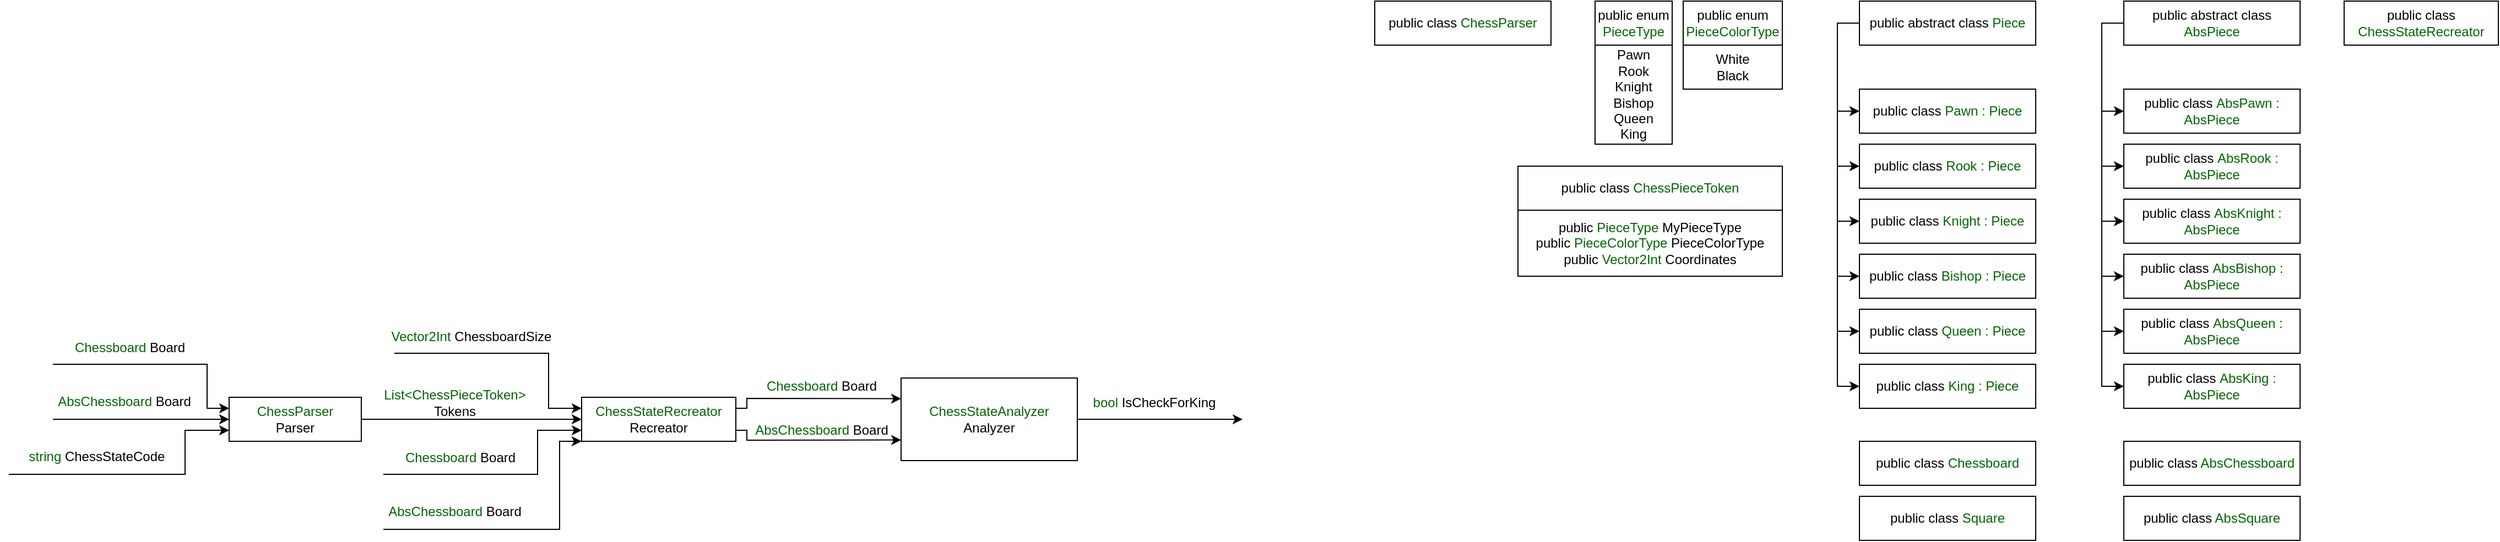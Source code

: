 <mxfile version="15.5.2" type="device"><diagram name="Page-1" id="42789a77-a242-8287-6e28-9cd8cfd52e62"><mxGraphModel dx="3185" dy="635" grid="1" gridSize="10" guides="1" tooltips="1" connect="1" arrows="1" fold="1" page="0" pageScale="1" pageWidth="1100" pageHeight="850" background="none" math="0" shadow="0"><root><mxCell id="0"/><mxCell id="1" parent="0"/><mxCell id="kITRwJvMoC09eJjtB9Mg-1" value="public abstract class &lt;font color=&quot;#006600&quot;&gt;AbsPiece&lt;/font&gt;" style="rounded=0;whiteSpace=wrap;html=1;" parent="1" vertex="1"><mxGeometry x="40" y="200" width="160" height="40" as="geometry"/></mxCell><mxCell id="kITRwJvMoC09eJjtB9Mg-2" value="public class&amp;nbsp;&lt;font color=&quot;#006600&quot;&gt;AbsPawn : AbsPiece&lt;/font&gt;" style="rounded=0;whiteSpace=wrap;html=1;" parent="1" vertex="1"><mxGeometry x="40" y="280" width="160" height="40" as="geometry"/></mxCell><mxCell id="kITRwJvMoC09eJjtB9Mg-3" value="public class&amp;nbsp;&lt;font color=&quot;#006600&quot;&gt;AbsRook : AbsPiece&lt;/font&gt;" style="rounded=0;whiteSpace=wrap;html=1;" parent="1" vertex="1"><mxGeometry x="40" y="330" width="160" height="40" as="geometry"/></mxCell><mxCell id="kITRwJvMoC09eJjtB9Mg-4" value="public class&amp;nbsp;&lt;font color=&quot;#006600&quot;&gt;AbsKnight : AbsPiece&lt;/font&gt;" style="rounded=0;whiteSpace=wrap;html=1;" parent="1" vertex="1"><mxGeometry x="40" y="380" width="160" height="40" as="geometry"/></mxCell><mxCell id="kITRwJvMoC09eJjtB9Mg-6" value="public class&amp;nbsp;&lt;font color=&quot;#006600&quot;&gt;AbsBishop : AbsPiece&lt;/font&gt;" style="rounded=0;whiteSpace=wrap;html=1;" parent="1" vertex="1"><mxGeometry x="40" y="430" width="160" height="40" as="geometry"/></mxCell><mxCell id="kITRwJvMoC09eJjtB9Mg-7" value="public class&amp;nbsp;&lt;font color=&quot;#006600&quot;&gt;AbsQueen : AbsPiece&lt;/font&gt;" style="rounded=0;whiteSpace=wrap;html=1;" parent="1" vertex="1"><mxGeometry x="40" y="480" width="160" height="40" as="geometry"/></mxCell><mxCell id="kITRwJvMoC09eJjtB9Mg-8" value="public class&amp;nbsp;&lt;font color=&quot;#006600&quot;&gt;AbsKing : AbsPiece&lt;/font&gt;" style="rounded=0;whiteSpace=wrap;html=1;" parent="1" vertex="1"><mxGeometry x="40" y="530" width="160" height="40" as="geometry"/></mxCell><mxCell id="kITRwJvMoC09eJjtB9Mg-9" value="" style="endArrow=classic;html=1;rounded=0;fontColor=#006600;entryX=0;entryY=0.5;entryDx=0;entryDy=0;exitX=0;exitY=0.5;exitDx=0;exitDy=0;" parent="1" source="kITRwJvMoC09eJjtB9Mg-1" target="kITRwJvMoC09eJjtB9Mg-2" edge="1"><mxGeometry width="50" height="50" relative="1" as="geometry"><mxPoint x="70" y="350" as="sourcePoint"/><mxPoint x="120" y="300" as="targetPoint"/><Array as="points"><mxPoint x="20" y="220"/><mxPoint x="20" y="300"/></Array></mxGeometry></mxCell><mxCell id="kITRwJvMoC09eJjtB9Mg-10" value="" style="endArrow=classic;html=1;rounded=0;fontColor=#006600;entryX=0;entryY=0.5;entryDx=0;entryDy=0;exitX=0;exitY=0.5;exitDx=0;exitDy=0;" parent="1" source="kITRwJvMoC09eJjtB9Mg-1" target="kITRwJvMoC09eJjtB9Mg-3" edge="1"><mxGeometry width="50" height="50" relative="1" as="geometry"><mxPoint x="40" y="410" as="sourcePoint"/><mxPoint x="90" y="360" as="targetPoint"/><Array as="points"><mxPoint x="20" y="220"/><mxPoint x="20" y="350"/></Array></mxGeometry></mxCell><mxCell id="kITRwJvMoC09eJjtB9Mg-11" value="" style="endArrow=classic;html=1;rounded=0;fontColor=#006600;entryX=0;entryY=0.5;entryDx=0;entryDy=0;exitX=0;exitY=0.5;exitDx=0;exitDy=0;" parent="1" source="kITRwJvMoC09eJjtB9Mg-1" target="kITRwJvMoC09eJjtB9Mg-4" edge="1"><mxGeometry width="50" height="50" relative="1" as="geometry"><mxPoint x="50" y="230" as="sourcePoint"/><mxPoint x="50" y="360" as="targetPoint"/><Array as="points"><mxPoint x="20" y="220"/><mxPoint x="20" y="400"/></Array></mxGeometry></mxCell><mxCell id="kITRwJvMoC09eJjtB9Mg-12" value="" style="endArrow=classic;html=1;rounded=0;fontColor=#006600;entryX=0;entryY=0.5;entryDx=0;entryDy=0;exitX=0;exitY=0.5;exitDx=0;exitDy=0;" parent="1" source="kITRwJvMoC09eJjtB9Mg-1" target="kITRwJvMoC09eJjtB9Mg-6" edge="1"><mxGeometry width="50" height="50" relative="1" as="geometry"><mxPoint x="60" y="240" as="sourcePoint"/><mxPoint x="60" y="370" as="targetPoint"/><Array as="points"><mxPoint x="20" y="220"/><mxPoint x="20" y="450"/></Array></mxGeometry></mxCell><mxCell id="kITRwJvMoC09eJjtB9Mg-13" value="" style="endArrow=classic;html=1;rounded=0;fontColor=#006600;entryX=0;entryY=0.5;entryDx=0;entryDy=0;exitX=0;exitY=0.5;exitDx=0;exitDy=0;" parent="1" source="kITRwJvMoC09eJjtB9Mg-1" target="kITRwJvMoC09eJjtB9Mg-7" edge="1"><mxGeometry width="50" height="50" relative="1" as="geometry"><mxPoint x="20" y="250" as="sourcePoint"/><mxPoint x="20" y="380" as="targetPoint"/><Array as="points"><mxPoint x="20" y="220"/><mxPoint x="20" y="500"/></Array></mxGeometry></mxCell><mxCell id="kITRwJvMoC09eJjtB9Mg-14" value="" style="endArrow=classic;html=1;rounded=0;fontColor=#006600;entryX=0;entryY=0.5;entryDx=0;entryDy=0;exitX=0;exitY=0.5;exitDx=0;exitDy=0;" parent="1" source="kITRwJvMoC09eJjtB9Mg-1" target="kITRwJvMoC09eJjtB9Mg-8" edge="1"><mxGeometry width="50" height="50" relative="1" as="geometry"><mxPoint x="80" y="260" as="sourcePoint"/><mxPoint x="80" y="390" as="targetPoint"/><Array as="points"><mxPoint x="20" y="220"/><mxPoint x="20" y="550"/></Array></mxGeometry></mxCell><mxCell id="kITRwJvMoC09eJjtB9Mg-15" value="public class &lt;font color=&quot;#006600&quot;&gt;AbsSquare&lt;/font&gt;" style="rounded=0;whiteSpace=wrap;html=1;" parent="1" vertex="1"><mxGeometry x="40" y="650" width="160" height="40" as="geometry"/></mxCell><mxCell id="kITRwJvMoC09eJjtB9Mg-16" value="public class &lt;font color=&quot;#006600&quot;&gt;AbsChessboard&lt;/font&gt;" style="rounded=0;whiteSpace=wrap;html=1;" parent="1" vertex="1"><mxGeometry x="40" y="600" width="160" height="40" as="geometry"/></mxCell><mxCell id="kITRwJvMoC09eJjtB9Mg-17" value="public abstract class &lt;font color=&quot;#006600&quot;&gt;Piece&lt;/font&gt;" style="rounded=0;whiteSpace=wrap;html=1;" parent="1" vertex="1"><mxGeometry x="-200" y="200" width="160" height="40" as="geometry"/></mxCell><mxCell id="kITRwJvMoC09eJjtB9Mg-18" value="public class&amp;nbsp;&lt;font color=&quot;#006600&quot;&gt;Pawn : Piece&lt;/font&gt;" style="rounded=0;whiteSpace=wrap;html=1;" parent="1" vertex="1"><mxGeometry x="-200" y="280" width="160" height="40" as="geometry"/></mxCell><mxCell id="kITRwJvMoC09eJjtB9Mg-19" value="public class&amp;nbsp;&lt;font color=&quot;#006600&quot;&gt;Rook : Piece&lt;/font&gt;" style="rounded=0;whiteSpace=wrap;html=1;" parent="1" vertex="1"><mxGeometry x="-200" y="330" width="160" height="40" as="geometry"/></mxCell><mxCell id="kITRwJvMoC09eJjtB9Mg-20" value="public class&amp;nbsp;&lt;font color=&quot;#006600&quot;&gt;Knight : Piece&lt;/font&gt;" style="rounded=0;whiteSpace=wrap;html=1;" parent="1" vertex="1"><mxGeometry x="-200" y="380" width="160" height="40" as="geometry"/></mxCell><mxCell id="kITRwJvMoC09eJjtB9Mg-21" value="public class&amp;nbsp;&lt;font color=&quot;#006600&quot;&gt;Bishop : Piece&lt;/font&gt;" style="rounded=0;whiteSpace=wrap;html=1;" parent="1" vertex="1"><mxGeometry x="-200" y="430" width="160" height="40" as="geometry"/></mxCell><mxCell id="kITRwJvMoC09eJjtB9Mg-22" value="public class&amp;nbsp;&lt;font color=&quot;#006600&quot;&gt;Queen : Piece&lt;/font&gt;" style="rounded=0;whiteSpace=wrap;html=1;" parent="1" vertex="1"><mxGeometry x="-200" y="480" width="160" height="40" as="geometry"/></mxCell><mxCell id="kITRwJvMoC09eJjtB9Mg-23" value="public class&amp;nbsp;&lt;font color=&quot;#006600&quot;&gt;King : Piece&lt;/font&gt;" style="rounded=0;whiteSpace=wrap;html=1;" parent="1" vertex="1"><mxGeometry x="-200" y="530" width="160" height="40" as="geometry"/></mxCell><mxCell id="kITRwJvMoC09eJjtB9Mg-24" value="" style="endArrow=classic;html=1;rounded=0;fontColor=#006600;entryX=0;entryY=0.5;entryDx=0;entryDy=0;exitX=0;exitY=0.5;exitDx=0;exitDy=0;" parent="1" source="kITRwJvMoC09eJjtB9Mg-17" target="kITRwJvMoC09eJjtB9Mg-18" edge="1"><mxGeometry width="50" height="50" relative="1" as="geometry"><mxPoint x="-170" y="350" as="sourcePoint"/><mxPoint x="-120" y="300" as="targetPoint"/><Array as="points"><mxPoint x="-220" y="220"/><mxPoint x="-220" y="300"/></Array></mxGeometry></mxCell><mxCell id="kITRwJvMoC09eJjtB9Mg-25" value="" style="endArrow=classic;html=1;rounded=0;fontColor=#006600;entryX=0;entryY=0.5;entryDx=0;entryDy=0;exitX=0;exitY=0.5;exitDx=0;exitDy=0;" parent="1" source="kITRwJvMoC09eJjtB9Mg-17" target="kITRwJvMoC09eJjtB9Mg-19" edge="1"><mxGeometry width="50" height="50" relative="1" as="geometry"><mxPoint x="-200" y="410" as="sourcePoint"/><mxPoint x="-150" y="360" as="targetPoint"/><Array as="points"><mxPoint x="-220" y="220"/><mxPoint x="-220" y="350"/></Array></mxGeometry></mxCell><mxCell id="kITRwJvMoC09eJjtB9Mg-26" value="" style="endArrow=classic;html=1;rounded=0;fontColor=#006600;entryX=0;entryY=0.5;entryDx=0;entryDy=0;exitX=0;exitY=0.5;exitDx=0;exitDy=0;" parent="1" source="kITRwJvMoC09eJjtB9Mg-17" target="kITRwJvMoC09eJjtB9Mg-20" edge="1"><mxGeometry width="50" height="50" relative="1" as="geometry"><mxPoint x="-190" y="230" as="sourcePoint"/><mxPoint x="-190" y="360" as="targetPoint"/><Array as="points"><mxPoint x="-220" y="220"/><mxPoint x="-220" y="400"/></Array></mxGeometry></mxCell><mxCell id="kITRwJvMoC09eJjtB9Mg-27" value="" style="endArrow=classic;html=1;rounded=0;fontColor=#006600;entryX=0;entryY=0.5;entryDx=0;entryDy=0;exitX=0;exitY=0.5;exitDx=0;exitDy=0;" parent="1" source="kITRwJvMoC09eJjtB9Mg-17" target="kITRwJvMoC09eJjtB9Mg-21" edge="1"><mxGeometry width="50" height="50" relative="1" as="geometry"><mxPoint x="-180" y="240" as="sourcePoint"/><mxPoint x="-180" y="370" as="targetPoint"/><Array as="points"><mxPoint x="-220" y="220"/><mxPoint x="-220" y="450"/></Array></mxGeometry></mxCell><mxCell id="kITRwJvMoC09eJjtB9Mg-28" value="" style="endArrow=classic;html=1;rounded=0;fontColor=#006600;entryX=0;entryY=0.5;entryDx=0;entryDy=0;exitX=0;exitY=0.5;exitDx=0;exitDy=0;" parent="1" source="kITRwJvMoC09eJjtB9Mg-17" target="kITRwJvMoC09eJjtB9Mg-22" edge="1"><mxGeometry width="50" height="50" relative="1" as="geometry"><mxPoint x="-220" y="250" as="sourcePoint"/><mxPoint x="-220" y="380" as="targetPoint"/><Array as="points"><mxPoint x="-220" y="220"/><mxPoint x="-220" y="500"/></Array></mxGeometry></mxCell><mxCell id="kITRwJvMoC09eJjtB9Mg-29" value="" style="endArrow=classic;html=1;rounded=0;fontColor=#006600;entryX=0;entryY=0.5;entryDx=0;entryDy=0;exitX=0;exitY=0.5;exitDx=0;exitDy=0;" parent="1" source="kITRwJvMoC09eJjtB9Mg-17" target="kITRwJvMoC09eJjtB9Mg-23" edge="1"><mxGeometry width="50" height="50" relative="1" as="geometry"><mxPoint x="-160" y="260" as="sourcePoint"/><mxPoint x="-160" y="390" as="targetPoint"/><Array as="points"><mxPoint x="-220" y="220"/><mxPoint x="-220" y="550"/></Array></mxGeometry></mxCell><mxCell id="kITRwJvMoC09eJjtB9Mg-30" value="public class &lt;font color=&quot;#006600&quot;&gt;Square&lt;/font&gt;" style="rounded=0;whiteSpace=wrap;html=1;" parent="1" vertex="1"><mxGeometry x="-200" y="650" width="160" height="40" as="geometry"/></mxCell><mxCell id="kITRwJvMoC09eJjtB9Mg-31" value="public class &lt;font color=&quot;#006600&quot;&gt;Chessboard&lt;/font&gt;" style="rounded=0;whiteSpace=wrap;html=1;" parent="1" vertex="1"><mxGeometry x="-200" y="600" width="160" height="40" as="geometry"/></mxCell><mxCell id="kITRwJvMoC09eJjtB9Mg-32" value="&lt;font color=&quot;#000000&quot;&gt;public enum&lt;/font&gt; PieceType" style="rounded=0;whiteSpace=wrap;html=1;fontColor=#006600;" parent="1" vertex="1"><mxGeometry x="-440" y="200" width="70" height="40" as="geometry"/></mxCell><mxCell id="kITRwJvMoC09eJjtB9Mg-33" value="&lt;font color=&quot;#000000&quot;&gt;Pawn&lt;br&gt;Rook&lt;br&gt;Knight&lt;br&gt;Bishop&lt;br&gt;Queen&lt;br&gt;King&lt;br&gt;&lt;/font&gt;" style="rounded=0;whiteSpace=wrap;html=1;fontColor=#006600;" parent="1" vertex="1"><mxGeometry x="-440" y="240" width="70" height="90" as="geometry"/></mxCell><mxCell id="kITRwJvMoC09eJjtB9Mg-34" value="&lt;font color=&quot;#000000&quot;&gt;public enum&lt;/font&gt; PieceColorType" style="rounded=0;whiteSpace=wrap;html=1;fontColor=#006600;" parent="1" vertex="1"><mxGeometry x="-360" y="200" width="90" height="40" as="geometry"/></mxCell><mxCell id="kITRwJvMoC09eJjtB9Mg-35" value="&lt;font color=&quot;#000000&quot;&gt;White&lt;br&gt;Black&lt;br&gt;&lt;/font&gt;" style="rounded=0;whiteSpace=wrap;html=1;fontColor=#006600;" parent="1" vertex="1"><mxGeometry x="-360" y="240" width="90" height="40" as="geometry"/></mxCell><mxCell id="kITRwJvMoC09eJjtB9Mg-36" value="public class &lt;font color=&quot;#006600&quot;&gt;ChessParser&lt;/font&gt;" style="rounded=0;whiteSpace=wrap;html=1;fontColor=#000000;" parent="1" vertex="1"><mxGeometry x="-640" y="200" width="160" height="40" as="geometry"/></mxCell><mxCell id="kITRwJvMoC09eJjtB9Mg-38" value="ChessParser&lt;br&gt;&lt;font color=&quot;#000000&quot;&gt;Parser&lt;/font&gt;" style="rounded=1;whiteSpace=wrap;html=1;fontColor=#006600;arcSize=0;" parent="1" vertex="1"><mxGeometry x="-1680" y="560" width="120" height="40" as="geometry"/></mxCell><mxCell id="kITRwJvMoC09eJjtB9Mg-39" value="" style="endArrow=classic;html=1;rounded=0;fontColor=#006600;exitX=1;exitY=0.5;exitDx=0;exitDy=0;entryX=0;entryY=0.5;entryDx=0;entryDy=0;" parent="1" source="kITRwJvMoC09eJjtB9Mg-38" target="kITRwJvMoC09eJjtB9Mg-54" edge="1"><mxGeometry width="50" height="50" relative="1" as="geometry"><mxPoint x="-1540" y="640" as="sourcePoint"/><mxPoint x="-1520" y="580" as="targetPoint"/></mxGeometry></mxCell><mxCell id="kITRwJvMoC09eJjtB9Mg-41" value="&lt;font color=&quot;#000000&quot;&gt;public class&lt;/font&gt; ChessPieceToken" style="rounded=0;whiteSpace=wrap;html=1;fontColor=#006600;" parent="1" vertex="1"><mxGeometry x="-510" y="350" width="240" height="40" as="geometry"/></mxCell><mxCell id="kITRwJvMoC09eJjtB9Mg-42" value="&lt;font color=&quot;#000000&quot;&gt;public &lt;/font&gt;PieceType &lt;font color=&quot;#000000&quot;&gt;MyPieceType&lt;br&gt;public&amp;nbsp;&lt;/font&gt;PieceColorType &lt;font color=&quot;#000000&quot;&gt;PieceColorType&lt;br&gt;public &lt;/font&gt;Vector2Int &lt;font color=&quot;#000000&quot;&gt;Coordinates&lt;br&gt;&lt;/font&gt;" style="rounded=0;whiteSpace=wrap;html=1;fontColor=#006600;" parent="1" vertex="1"><mxGeometry x="-510" y="390" width="240" height="60" as="geometry"/></mxCell><mxCell id="kITRwJvMoC09eJjtB9Mg-45" value="" style="endArrow=classic;html=1;rounded=0;fontColor=#006600;entryX=0;entryY=0.25;entryDx=0;entryDy=0;" parent="1" target="kITRwJvMoC09eJjtB9Mg-38" edge="1"><mxGeometry width="50" height="50" relative="1" as="geometry"><mxPoint x="-1840" y="530" as="sourcePoint"/><mxPoint x="-1700" y="580" as="targetPoint"/><Array as="points"><mxPoint x="-1700" y="530"/><mxPoint x="-1700" y="570"/></Array></mxGeometry></mxCell><mxCell id="kITRwJvMoC09eJjtB9Mg-49" value="" style="endArrow=classic;html=1;rounded=0;fontColor=#006600;entryX=0;entryY=0.5;entryDx=0;entryDy=0;" parent="1" target="kITRwJvMoC09eJjtB9Mg-38" edge="1"><mxGeometry width="50" height="50" relative="1" as="geometry"><mxPoint x="-1840" y="580" as="sourcePoint"/><mxPoint x="-1670" y="590" as="targetPoint"/><Array as="points"><mxPoint x="-1840" y="580"/></Array></mxGeometry></mxCell><mxCell id="kITRwJvMoC09eJjtB9Mg-51" value="" style="endArrow=classic;html=1;rounded=0;fontColor=#006600;entryX=0;entryY=0.75;entryDx=0;entryDy=0;" parent="1" target="kITRwJvMoC09eJjtB9Mg-38" edge="1"><mxGeometry width="50" height="50" relative="1" as="geometry"><mxPoint x="-1880" y="630" as="sourcePoint"/><mxPoint x="-1670" y="590" as="targetPoint"/><Array as="points"><mxPoint x="-1720" y="630"/><mxPoint x="-1720" y="590"/></Array></mxGeometry></mxCell><mxCell id="kITRwJvMoC09eJjtB9Mg-54" value="ChessStateRecreator&lt;br&gt;&lt;font color=&quot;#000000&quot;&gt;Recreator&lt;/font&gt;" style="rounded=1;whiteSpace=wrap;html=1;fontColor=#006600;arcSize=0;" parent="1" vertex="1"><mxGeometry x="-1360" y="560" width="140" height="40" as="geometry"/></mxCell><mxCell id="m2KV2uqnyDeZVi0XsWqS-1" value="&lt;span style=&quot;color: rgb(0 , 102 , 0)&quot;&gt;List&amp;lt;ChessPieceToken&amp;gt;&lt;/span&gt;&lt;br style=&quot;color: rgb(0 , 102 , 0)&quot;&gt;&lt;font color=&quot;#000000&quot;&gt;Tokens&lt;/font&gt;" style="text;html=1;strokeColor=none;fillColor=none;align=center;verticalAlign=middle;whiteSpace=wrap;rounded=0;" vertex="1" parent="1"><mxGeometry x="-1545" y="550" width="140" height="30" as="geometry"/></mxCell><mxCell id="m2KV2uqnyDeZVi0XsWqS-6" value="&lt;span style=&quot;color: rgb(0 , 102 , 0)&quot;&gt;Chessboard&amp;nbsp;&lt;/span&gt;&lt;font color=&quot;#000000&quot;&gt;Board&lt;/font&gt;" style="text;html=1;strokeColor=none;fillColor=none;align=center;verticalAlign=middle;whiteSpace=wrap;rounded=0;" vertex="1" parent="1"><mxGeometry x="-1820" y="500" width="100" height="30" as="geometry"/></mxCell><mxCell id="m2KV2uqnyDeZVi0XsWqS-7" value="&lt;span style=&quot;color: rgb(0 , 102 , 0) ; font-family: &amp;#34;helvetica&amp;#34; ; font-size: 12px ; font-style: normal ; font-weight: 400 ; letter-spacing: normal ; text-indent: 0px ; text-transform: none ; word-spacing: 0px ; background-color: rgb(255 , 255 , 255) ; display: inline ; float: none&quot;&gt;AbsChessboard&amp;nbsp;&lt;/span&gt;&lt;font color=&quot;#000000&quot; style=&quot;font-family: &amp;#34;helvetica&amp;#34; ; font-size: 12px ; font-style: normal ; font-weight: 400 ; letter-spacing: normal ; text-indent: 0px ; text-transform: none ; word-spacing: 0px ; background-color: rgb(255 , 255 , 255)&quot;&gt;Board&lt;/font&gt;" style="text;whiteSpace=wrap;html=1;align=center;" vertex="1" parent="1"><mxGeometry x="-1840" y="550" width="130" height="30" as="geometry"/></mxCell><mxCell id="m2KV2uqnyDeZVi0XsWqS-8" value="&lt;span style=&quot;color: rgb(0 , 102 , 0) ; font-family: &amp;#34;helvetica&amp;#34; ; font-size: 12px ; font-style: normal ; font-weight: 400 ; letter-spacing: normal ; text-indent: 0px ; text-transform: none ; word-spacing: 0px ; background-color: rgb(255 , 255 , 255) ; display: inline ; float: none&quot;&gt;string&lt;span&gt;&amp;nbsp;&lt;/span&gt;&lt;/span&gt;&lt;font color=&quot;#000000&quot; style=&quot;font-family: &amp;#34;helvetica&amp;#34; ; font-size: 12px ; font-style: normal ; font-weight: 400 ; letter-spacing: normal ; text-indent: 0px ; text-transform: none ; word-spacing: 0px ; background-color: rgb(255 , 255 , 255)&quot;&gt;ChessStateCode&lt;/font&gt;" style="text;whiteSpace=wrap;html=1;align=center;" vertex="1" parent="1"><mxGeometry x="-1870" y="600" width="140" height="30" as="geometry"/></mxCell><mxCell id="m2KV2uqnyDeZVi0XsWqS-26" value="ChessStateAnalyzer&lt;br&gt;&lt;font color=&quot;#000000&quot;&gt;Analyzer&lt;/font&gt;" style="rounded=1;whiteSpace=wrap;html=1;fontColor=#006600;arcSize=0;" vertex="1" parent="1"><mxGeometry x="-1070" y="542.5" width="160" height="75" as="geometry"/></mxCell><mxCell id="m2KV2uqnyDeZVi0XsWqS-27" value="" style="endArrow=classic;html=1;rounded=0;fontColor=#000000;strokeColor=#000000;exitX=1;exitY=0.25;exitDx=0;exitDy=0;entryX=0;entryY=0.25;entryDx=0;entryDy=0;" edge="1" parent="1" source="kITRwJvMoC09eJjtB9Mg-54" target="m2KV2uqnyDeZVi0XsWqS-26"><mxGeometry width="50" height="50" relative="1" as="geometry"><mxPoint x="-1440" y="690" as="sourcePoint"/><mxPoint x="-1140" y="570" as="targetPoint"/><Array as="points"><mxPoint x="-1210" y="570"/><mxPoint x="-1210" y="561"/></Array></mxGeometry></mxCell><mxCell id="m2KV2uqnyDeZVi0XsWqS-28" value="" style="endArrow=classic;html=1;rounded=0;fontColor=#000000;strokeColor=#000000;exitX=1;exitY=0.75;exitDx=0;exitDy=0;entryX=0;entryY=0.75;entryDx=0;entryDy=0;" edge="1" parent="1" source="kITRwJvMoC09eJjtB9Mg-54" target="m2KV2uqnyDeZVi0XsWqS-26"><mxGeometry width="50" height="50" relative="1" as="geometry"><mxPoint x="-1200" y="590" as="sourcePoint"/><mxPoint x="-1130" y="590" as="targetPoint"/><Array as="points"><mxPoint x="-1210" y="590"/><mxPoint x="-1210" y="599"/></Array></mxGeometry></mxCell><mxCell id="m2KV2uqnyDeZVi0XsWqS-29" value="&lt;span style=&quot;color: rgb(0 , 102 , 0)&quot;&gt;Chessboard&amp;nbsp;&lt;/span&gt;&lt;font color=&quot;#000000&quot;&gt;Board&lt;/font&gt;" style="text;html=1;strokeColor=none;fillColor=none;align=center;verticalAlign=middle;whiteSpace=wrap;rounded=0;" vertex="1" parent="1"><mxGeometry x="-1192" y="535" width="100" height="30" as="geometry"/></mxCell><mxCell id="m2KV2uqnyDeZVi0XsWqS-30" value="&lt;span style=&quot;color: rgb(0 , 102 , 0) ; font-family: &amp;#34;helvetica&amp;#34; ; font-size: 12px ; font-style: normal ; font-weight: 400 ; letter-spacing: normal ; text-indent: 0px ; text-transform: none ; word-spacing: 0px ; background-color: rgb(255 , 255 , 255) ; display: inline ; float: none&quot;&gt;AbsChessboard&amp;nbsp;&lt;/span&gt;&lt;font color=&quot;#000000&quot; style=&quot;font-family: &amp;#34;helvetica&amp;#34; ; font-size: 12px ; font-style: normal ; font-weight: 400 ; letter-spacing: normal ; text-indent: 0px ; text-transform: none ; word-spacing: 0px ; background-color: rgb(255 , 255 , 255)&quot;&gt;Board&lt;/font&gt;" style="text;whiteSpace=wrap;html=1;align=center;" vertex="1" parent="1"><mxGeometry x="-1207" y="576" width="130" height="30" as="geometry"/></mxCell><mxCell id="m2KV2uqnyDeZVi0XsWqS-31" value="" style="endArrow=classic;html=1;rounded=0;fontColor=#000000;strokeColor=#000000;exitX=1;exitY=0.5;exitDx=0;exitDy=0;" edge="1" parent="1" source="m2KV2uqnyDeZVi0XsWqS-26"><mxGeometry width="50" height="50" relative="1" as="geometry"><mxPoint x="-1030" y="680" as="sourcePoint"/><mxPoint x="-760" y="580" as="targetPoint"/></mxGeometry></mxCell><mxCell id="m2KV2uqnyDeZVi0XsWqS-32" value="&lt;span style=&quot;color: rgb(0 , 102 , 0)&quot;&gt;bool&amp;nbsp;&lt;/span&gt;&lt;font color=&quot;#000000&quot;&gt;IsCheckForKing&lt;/font&gt;" style="text;html=1;strokeColor=none;fillColor=none;align=center;verticalAlign=middle;whiteSpace=wrap;rounded=0;" vertex="1" parent="1"><mxGeometry x="-900" y="550" width="120" height="30" as="geometry"/></mxCell><mxCell id="m2KV2uqnyDeZVi0XsWqS-33" value="" style="endArrow=classic;html=1;rounded=0;fontColor=#006600;entryX=0;entryY=0.25;entryDx=0;entryDy=0;exitX=0;exitY=1;exitDx=0;exitDy=0;" edge="1" parent="1" source="m2KV2uqnyDeZVi0XsWqS-34" target="kITRwJvMoC09eJjtB9Mg-54"><mxGeometry width="50" height="50" relative="1" as="geometry"><mxPoint x="-1520" y="520" as="sourcePoint"/><mxPoint x="-1370" y="569.52" as="targetPoint"/><Array as="points"><mxPoint x="-1390" y="520"/><mxPoint x="-1390" y="570"/></Array></mxGeometry></mxCell><mxCell id="m2KV2uqnyDeZVi0XsWqS-34" value="&lt;span style=&quot;color: rgb(0 , 102 , 0)&quot;&gt;Vector2Int&amp;nbsp;&lt;/span&gt;&lt;font color=&quot;#000000&quot;&gt;ChessboardSize&lt;/font&gt;" style="text;html=1;strokeColor=none;fillColor=none;align=center;verticalAlign=middle;whiteSpace=wrap;rounded=0;" vertex="1" parent="1"><mxGeometry x="-1530" y="490" width="140" height="30" as="geometry"/></mxCell><mxCell id="m2KV2uqnyDeZVi0XsWqS-35" value="&lt;font color=&quot;#000000&quot;&gt;public class&lt;/font&gt;&lt;br&gt;ChessStateRecreator" style="rounded=1;whiteSpace=wrap;html=1;fontColor=#006600;arcSize=0;" vertex="1" parent="1"><mxGeometry x="240" y="200" width="140" height="40" as="geometry"/></mxCell><mxCell id="m2KV2uqnyDeZVi0XsWqS-36" value="" style="endArrow=classic;html=1;rounded=0;fontColor=#006600;entryX=0;entryY=0.75;entryDx=0;entryDy=0;" edge="1" parent="1" target="kITRwJvMoC09eJjtB9Mg-54"><mxGeometry width="50" height="50" relative="1" as="geometry"><mxPoint x="-1540" y="630" as="sourcePoint"/><mxPoint x="-1380" y="670" as="targetPoint"/><Array as="points"><mxPoint x="-1400" y="630"/><mxPoint x="-1400" y="590"/></Array></mxGeometry></mxCell><mxCell id="m2KV2uqnyDeZVi0XsWqS-37" value="" style="endArrow=classic;html=1;rounded=0;fontColor=#006600;entryX=0;entryY=1;entryDx=0;entryDy=0;" edge="1" parent="1" target="kITRwJvMoC09eJjtB9Mg-54"><mxGeometry width="50" height="50" relative="1" as="geometry"><mxPoint x="-1540" y="680" as="sourcePoint"/><mxPoint x="-1380" y="680" as="targetPoint"/><Array as="points"><mxPoint x="-1540" y="680"/><mxPoint x="-1380" y="680"/><mxPoint x="-1380" y="600"/></Array></mxGeometry></mxCell><mxCell id="m2KV2uqnyDeZVi0XsWqS-38" value="&lt;span style=&quot;color: rgb(0 , 102 , 0)&quot;&gt;Chessboard&amp;nbsp;&lt;/span&gt;&lt;font color=&quot;#000000&quot;&gt;Board&lt;/font&gt;" style="text;html=1;strokeColor=none;fillColor=none;align=center;verticalAlign=middle;whiteSpace=wrap;rounded=0;" vertex="1" parent="1"><mxGeometry x="-1520" y="600" width="100" height="30" as="geometry"/></mxCell><mxCell id="m2KV2uqnyDeZVi0XsWqS-39" value="&lt;span style=&quot;color: rgb(0 , 102 , 0) ; font-family: &amp;#34;helvetica&amp;#34; ; font-size: 12px ; font-style: normal ; font-weight: 400 ; letter-spacing: normal ; text-indent: 0px ; text-transform: none ; word-spacing: 0px ; background-color: rgb(255 , 255 , 255) ; display: inline ; float: none&quot;&gt;AbsChessboard&amp;nbsp;&lt;/span&gt;&lt;font color=&quot;#000000&quot; style=&quot;font-family: &amp;#34;helvetica&amp;#34; ; font-size: 12px ; font-style: normal ; font-weight: 400 ; letter-spacing: normal ; text-indent: 0px ; text-transform: none ; word-spacing: 0px ; background-color: rgb(255 , 255 , 255)&quot;&gt;Board&lt;/font&gt;" style="text;whiteSpace=wrap;html=1;align=center;" vertex="1" parent="1"><mxGeometry x="-1540" y="650" width="130" height="30" as="geometry"/></mxCell></root></mxGraphModel></diagram></mxfile>